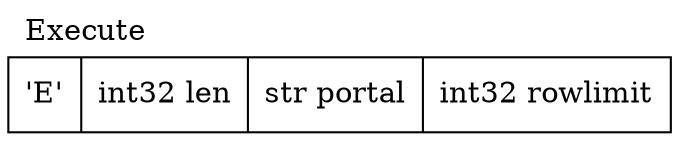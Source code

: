 graph Execute {
      label=Execute;
      labelloc=t;
      labeljust=l;
      node [shape=record];
      struct1 [label="'E'|int32 len|str portal|int32 rowlimit"];
}
